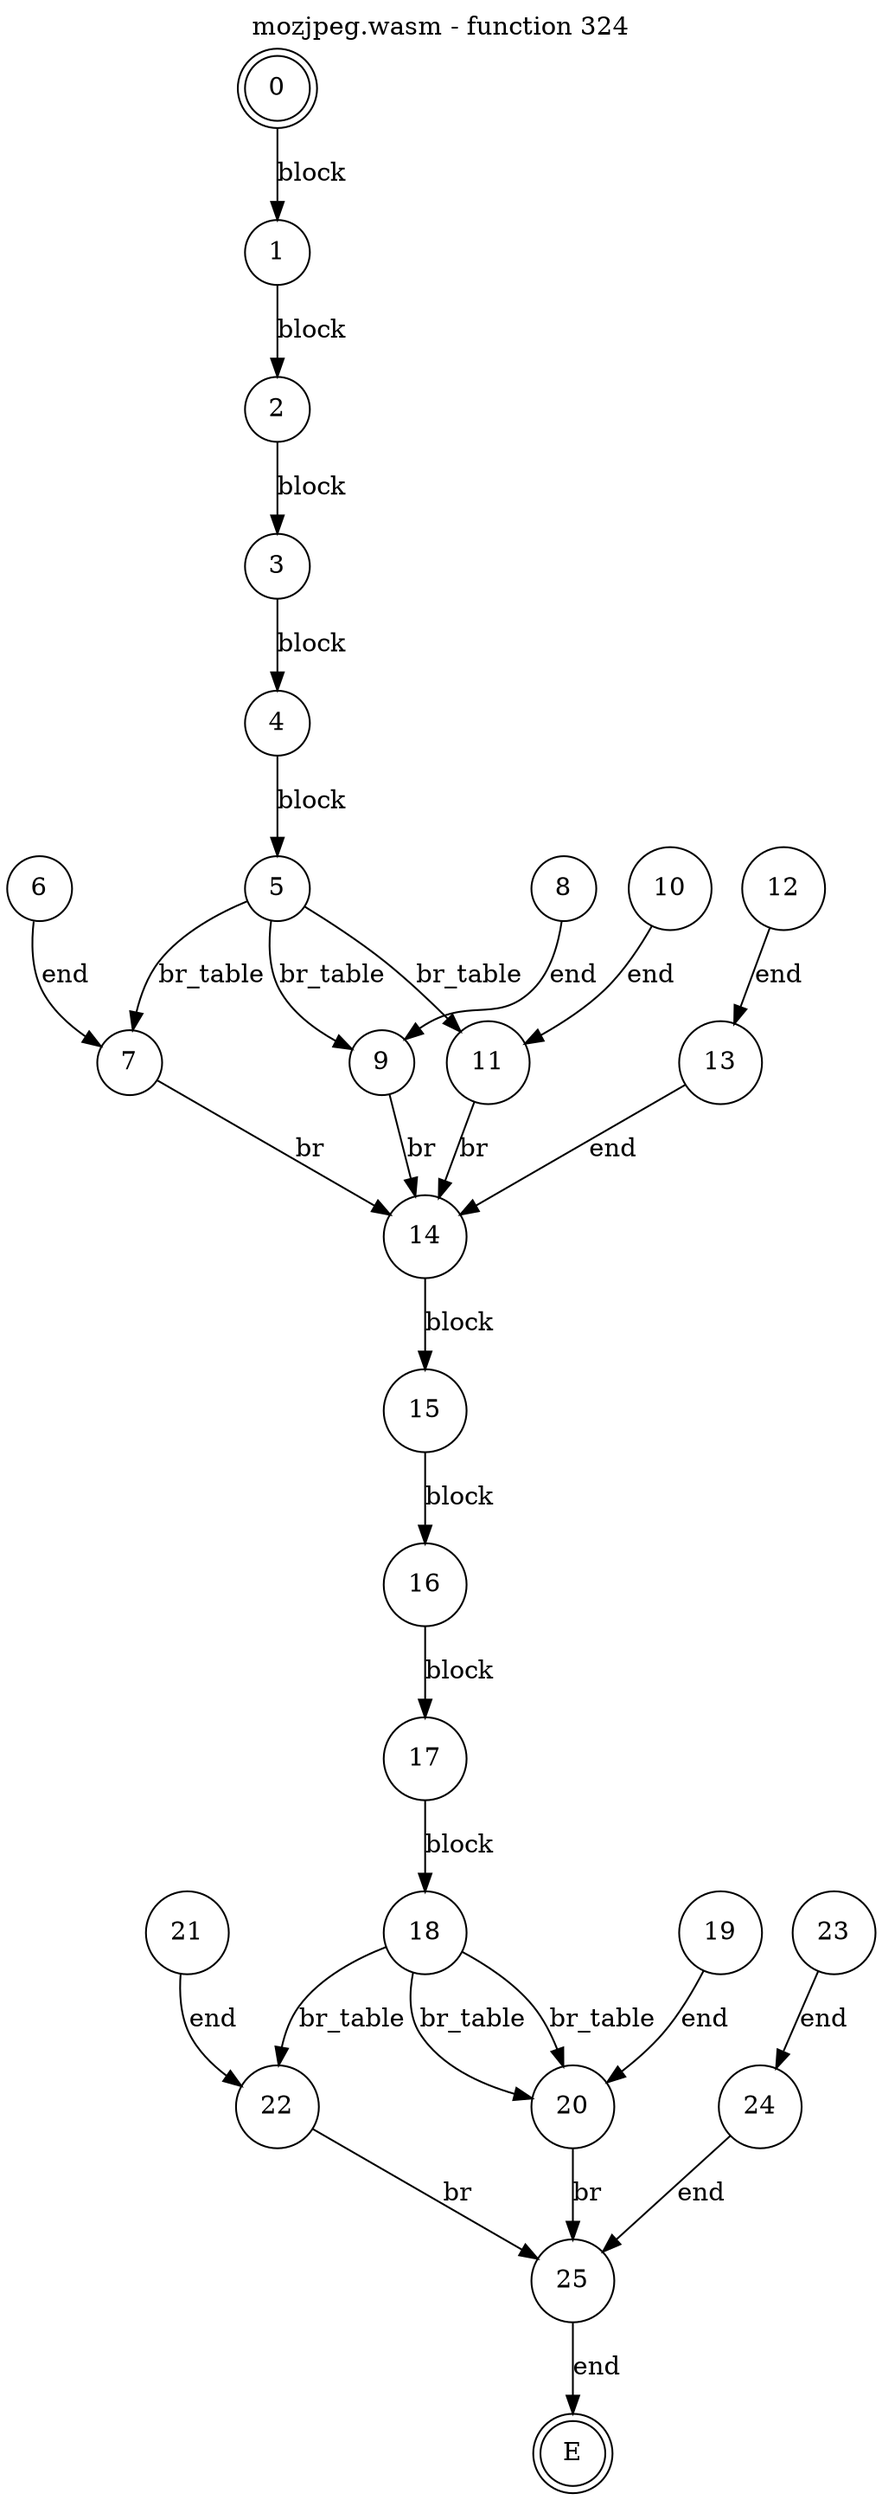 digraph finite_state_machine {
    label = "mozjpeg.wasm - function 324"
    labelloc =  t
    labelfontsize = 16
    labelfontcolor = black
    labelfontname = "Helvetica"
    node [shape = doublecircle]; 0 E ;
    node [shape = circle];
    0 -> 1[label="block"];
    1 -> 2[label="block"];
    2 -> 3[label="block"];
    3 -> 4[label="block"];
    4 -> 5[label="block"];
    5 -> 7[label="br_table"];
    5 -> 9[label="br_table"];
    5 -> 11[label="br_table"];
    6 -> 7[label="end"];
    7 -> 14[label="br"];
    8 -> 9[label="end"];
    9 -> 14[label="br"];
    10 -> 11[label="end"];
    11 -> 14[label="br"];
    12 -> 13[label="end"];
    13 -> 14[label="end"];
    14 -> 15[label="block"];
    15 -> 16[label="block"];
    16 -> 17[label="block"];
    17 -> 18[label="block"];
    18 -> 20[label="br_table"];
    18 -> 20[label="br_table"];
    18 -> 22[label="br_table"];
    19 -> 20[label="end"];
    20 -> 25[label="br"];
    21 -> 22[label="end"];
    22 -> 25[label="br"];
    23 -> 24[label="end"];
    24 -> 25[label="end"];
    25 -> E[label="end"];
}
